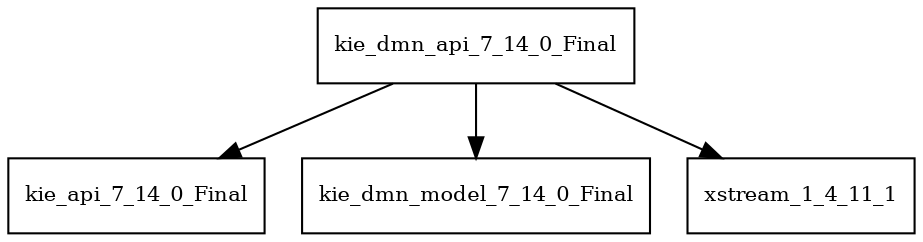 digraph kie_dmn_api_7_14_0_Final_dependencies {
  node [shape = box, fontsize=10.0];
  kie_dmn_api_7_14_0_Final -> kie_api_7_14_0_Final;
  kie_dmn_api_7_14_0_Final -> kie_dmn_model_7_14_0_Final;
  kie_dmn_api_7_14_0_Final -> xstream_1_4_11_1;
}
